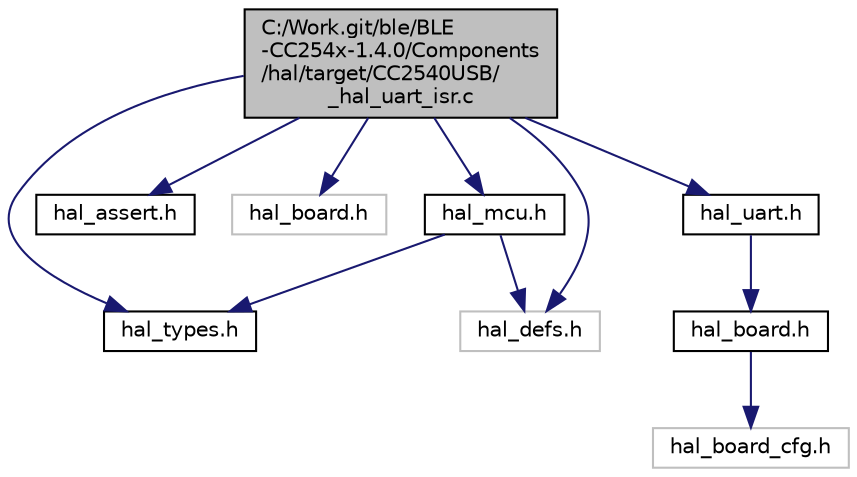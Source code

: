 digraph "C:/Work.git/ble/BLE-CC254x-1.4.0/Components/hal/target/CC2540USB/_hal_uart_isr.c"
{
  edge [fontname="Helvetica",fontsize="10",labelfontname="Helvetica",labelfontsize="10"];
  node [fontname="Helvetica",fontsize="10",shape=record];
  Node1 [label="C:/Work.git/ble/BLE\l-CC254x-1.4.0/Components\l/hal/target/CC2540USB/\l_hal_uart_isr.c",height=0.2,width=0.4,color="black", fillcolor="grey75", style="filled" fontcolor="black"];
  Node1 -> Node2 [color="midnightblue",fontsize="10",style="solid",fontname="Helvetica"];
  Node2 [label="hal_types.h",height=0.2,width=0.4,color="black", fillcolor="white", style="filled",URL="$_components_2hal_2target_2_c_c2540_u_s_b_2hal__types_8h.html"];
  Node1 -> Node3 [color="midnightblue",fontsize="10",style="solid",fontname="Helvetica"];
  Node3 [label="hal_assert.h",height=0.2,width=0.4,color="black", fillcolor="white", style="filled",URL="$hal__assert_8h.html"];
  Node1 -> Node4 [color="midnightblue",fontsize="10",style="solid",fontname="Helvetica"];
  Node4 [label="hal_board.h",height=0.2,width=0.4,color="grey75", fillcolor="white", style="filled"];
  Node1 -> Node5 [color="midnightblue",fontsize="10",style="solid",fontname="Helvetica"];
  Node5 [label="hal_defs.h",height=0.2,width=0.4,color="grey75", fillcolor="white", style="filled"];
  Node1 -> Node6 [color="midnightblue",fontsize="10",style="solid",fontname="Helvetica"];
  Node6 [label="hal_mcu.h",height=0.2,width=0.4,color="black", fillcolor="white", style="filled",URL="$_components_2hal_2target_2_c_c2540_u_s_b_2hal__mcu_8h.html"];
  Node6 -> Node5 [color="midnightblue",fontsize="10",style="solid",fontname="Helvetica"];
  Node6 -> Node2 [color="midnightblue",fontsize="10",style="solid",fontname="Helvetica"];
  Node1 -> Node7 [color="midnightblue",fontsize="10",style="solid",fontname="Helvetica"];
  Node7 [label="hal_uart.h",height=0.2,width=0.4,color="black", fillcolor="white", style="filled",URL="$hal__uart_8h.html"];
  Node7 -> Node8 [color="midnightblue",fontsize="10",style="solid",fontname="Helvetica"];
  Node8 [label="hal_board.h",height=0.2,width=0.4,color="black", fillcolor="white", style="filled",URL="$_components_2hal_2include_2hal__board_8h.html"];
  Node8 -> Node9 [color="midnightblue",fontsize="10",style="solid",fontname="Helvetica"];
  Node9 [label="hal_board_cfg.h",height=0.2,width=0.4,color="grey75", fillcolor="white", style="filled"];
}
